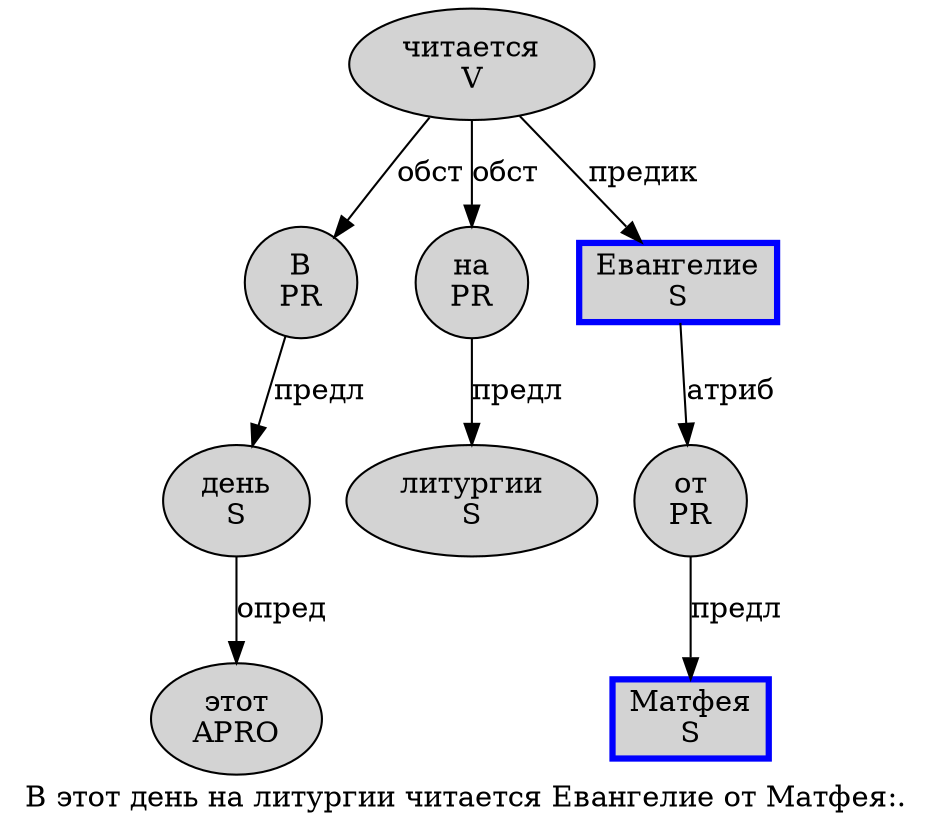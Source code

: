 digraph SENTENCE_899 {
	graph [label="В этот день на литургии читается Евангелие от Матфея:."]
	node [style=filled]
		0 [label="В
PR" color="" fillcolor=lightgray penwidth=1 shape=ellipse]
		1 [label="этот
APRO" color="" fillcolor=lightgray penwidth=1 shape=ellipse]
		2 [label="день
S" color="" fillcolor=lightgray penwidth=1 shape=ellipse]
		3 [label="на
PR" color="" fillcolor=lightgray penwidth=1 shape=ellipse]
		4 [label="литургии
S" color="" fillcolor=lightgray penwidth=1 shape=ellipse]
		5 [label="читается
V" color="" fillcolor=lightgray penwidth=1 shape=ellipse]
		6 [label="Евангелие
S" color=blue fillcolor=lightgray penwidth=3 shape=box]
		7 [label="от
PR" color="" fillcolor=lightgray penwidth=1 shape=ellipse]
		8 [label="Матфея
S" color=blue fillcolor=lightgray penwidth=3 shape=box]
			2 -> 1 [label="опред"]
			6 -> 7 [label="атриб"]
			7 -> 8 [label="предл"]
			3 -> 4 [label="предл"]
			0 -> 2 [label="предл"]
			5 -> 0 [label="обст"]
			5 -> 3 [label="обст"]
			5 -> 6 [label="предик"]
}